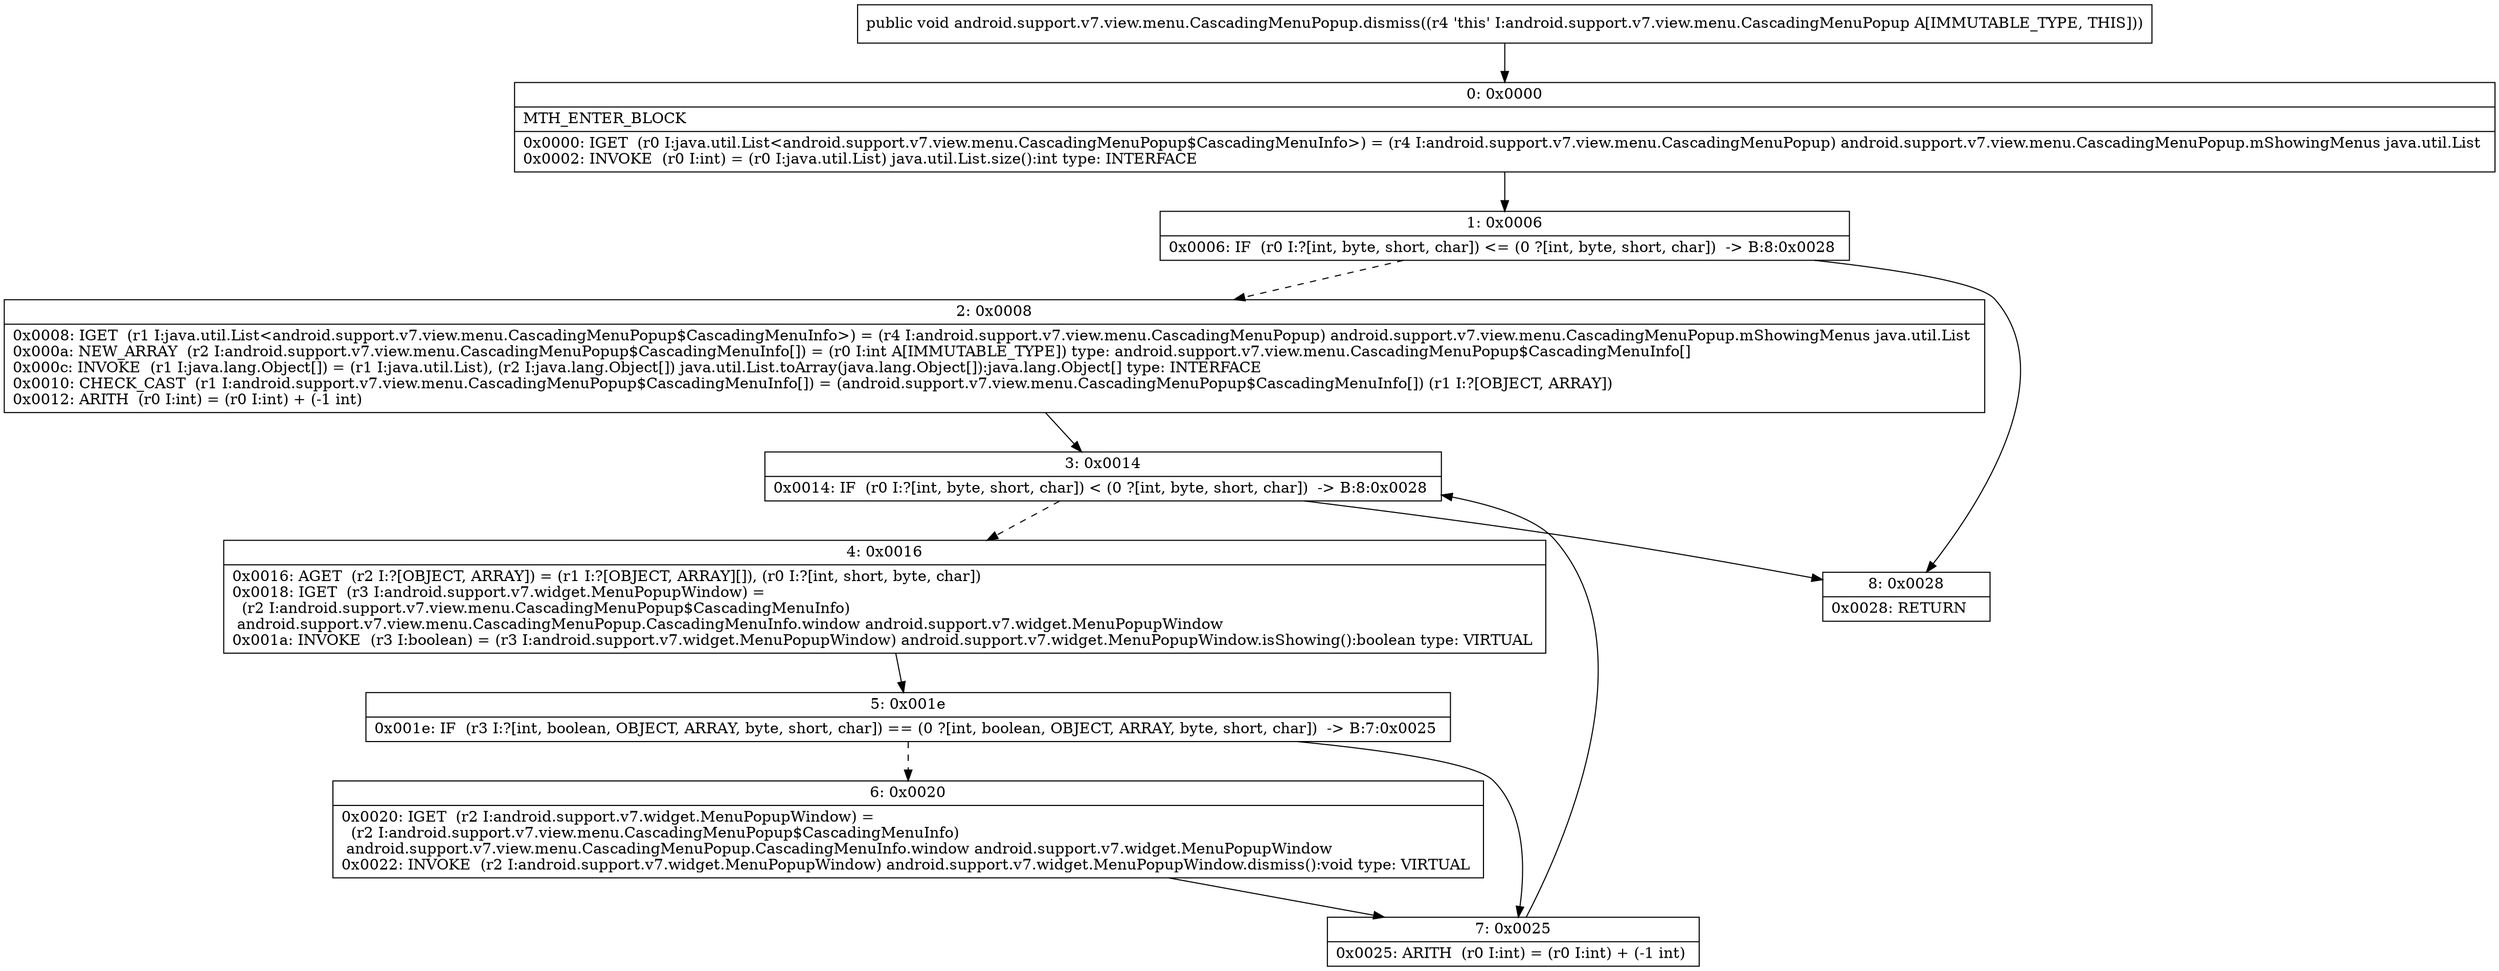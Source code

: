 digraph "CFG forandroid.support.v7.view.menu.CascadingMenuPopup.dismiss()V" {
Node_0 [shape=record,label="{0\:\ 0x0000|MTH_ENTER_BLOCK\l|0x0000: IGET  (r0 I:java.util.List\<android.support.v7.view.menu.CascadingMenuPopup$CascadingMenuInfo\>) = (r4 I:android.support.v7.view.menu.CascadingMenuPopup) android.support.v7.view.menu.CascadingMenuPopup.mShowingMenus java.util.List \l0x0002: INVOKE  (r0 I:int) = (r0 I:java.util.List) java.util.List.size():int type: INTERFACE \l}"];
Node_1 [shape=record,label="{1\:\ 0x0006|0x0006: IF  (r0 I:?[int, byte, short, char]) \<= (0 ?[int, byte, short, char])  \-\> B:8:0x0028 \l}"];
Node_2 [shape=record,label="{2\:\ 0x0008|0x0008: IGET  (r1 I:java.util.List\<android.support.v7.view.menu.CascadingMenuPopup$CascadingMenuInfo\>) = (r4 I:android.support.v7.view.menu.CascadingMenuPopup) android.support.v7.view.menu.CascadingMenuPopup.mShowingMenus java.util.List \l0x000a: NEW_ARRAY  (r2 I:android.support.v7.view.menu.CascadingMenuPopup$CascadingMenuInfo[]) = (r0 I:int A[IMMUTABLE_TYPE]) type: android.support.v7.view.menu.CascadingMenuPopup$CascadingMenuInfo[] \l0x000c: INVOKE  (r1 I:java.lang.Object[]) = (r1 I:java.util.List), (r2 I:java.lang.Object[]) java.util.List.toArray(java.lang.Object[]):java.lang.Object[] type: INTERFACE \l0x0010: CHECK_CAST  (r1 I:android.support.v7.view.menu.CascadingMenuPopup$CascadingMenuInfo[]) = (android.support.v7.view.menu.CascadingMenuPopup$CascadingMenuInfo[]) (r1 I:?[OBJECT, ARRAY]) \l0x0012: ARITH  (r0 I:int) = (r0 I:int) + (\-1 int) \l}"];
Node_3 [shape=record,label="{3\:\ 0x0014|0x0014: IF  (r0 I:?[int, byte, short, char]) \< (0 ?[int, byte, short, char])  \-\> B:8:0x0028 \l}"];
Node_4 [shape=record,label="{4\:\ 0x0016|0x0016: AGET  (r2 I:?[OBJECT, ARRAY]) = (r1 I:?[OBJECT, ARRAY][]), (r0 I:?[int, short, byte, char]) \l0x0018: IGET  (r3 I:android.support.v7.widget.MenuPopupWindow) = \l  (r2 I:android.support.v7.view.menu.CascadingMenuPopup$CascadingMenuInfo)\l android.support.v7.view.menu.CascadingMenuPopup.CascadingMenuInfo.window android.support.v7.widget.MenuPopupWindow \l0x001a: INVOKE  (r3 I:boolean) = (r3 I:android.support.v7.widget.MenuPopupWindow) android.support.v7.widget.MenuPopupWindow.isShowing():boolean type: VIRTUAL \l}"];
Node_5 [shape=record,label="{5\:\ 0x001e|0x001e: IF  (r3 I:?[int, boolean, OBJECT, ARRAY, byte, short, char]) == (0 ?[int, boolean, OBJECT, ARRAY, byte, short, char])  \-\> B:7:0x0025 \l}"];
Node_6 [shape=record,label="{6\:\ 0x0020|0x0020: IGET  (r2 I:android.support.v7.widget.MenuPopupWindow) = \l  (r2 I:android.support.v7.view.menu.CascadingMenuPopup$CascadingMenuInfo)\l android.support.v7.view.menu.CascadingMenuPopup.CascadingMenuInfo.window android.support.v7.widget.MenuPopupWindow \l0x0022: INVOKE  (r2 I:android.support.v7.widget.MenuPopupWindow) android.support.v7.widget.MenuPopupWindow.dismiss():void type: VIRTUAL \l}"];
Node_7 [shape=record,label="{7\:\ 0x0025|0x0025: ARITH  (r0 I:int) = (r0 I:int) + (\-1 int) \l}"];
Node_8 [shape=record,label="{8\:\ 0x0028|0x0028: RETURN   \l}"];
MethodNode[shape=record,label="{public void android.support.v7.view.menu.CascadingMenuPopup.dismiss((r4 'this' I:android.support.v7.view.menu.CascadingMenuPopup A[IMMUTABLE_TYPE, THIS])) }"];
MethodNode -> Node_0;
Node_0 -> Node_1;
Node_1 -> Node_2[style=dashed];
Node_1 -> Node_8;
Node_2 -> Node_3;
Node_3 -> Node_4[style=dashed];
Node_3 -> Node_8;
Node_4 -> Node_5;
Node_5 -> Node_6[style=dashed];
Node_5 -> Node_7;
Node_6 -> Node_7;
Node_7 -> Node_3;
}

